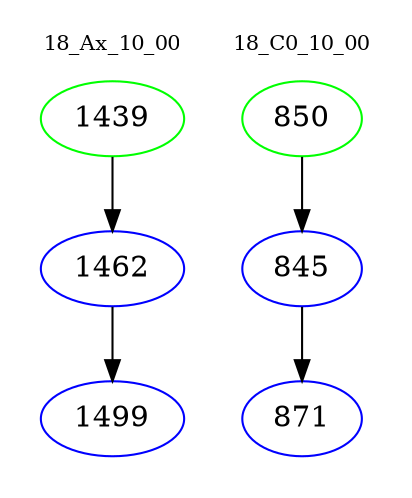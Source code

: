 digraph{
subgraph cluster_0 {
color = white
label = "18_Ax_10_00";
fontsize=10;
T0_1439 [label="1439", color="green"]
T0_1439 -> T0_1462 [color="black"]
T0_1462 [label="1462", color="blue"]
T0_1462 -> T0_1499 [color="black"]
T0_1499 [label="1499", color="blue"]
}
subgraph cluster_1 {
color = white
label = "18_C0_10_00";
fontsize=10;
T1_850 [label="850", color="green"]
T1_850 -> T1_845 [color="black"]
T1_845 [label="845", color="blue"]
T1_845 -> T1_871 [color="black"]
T1_871 [label="871", color="blue"]
}
}
